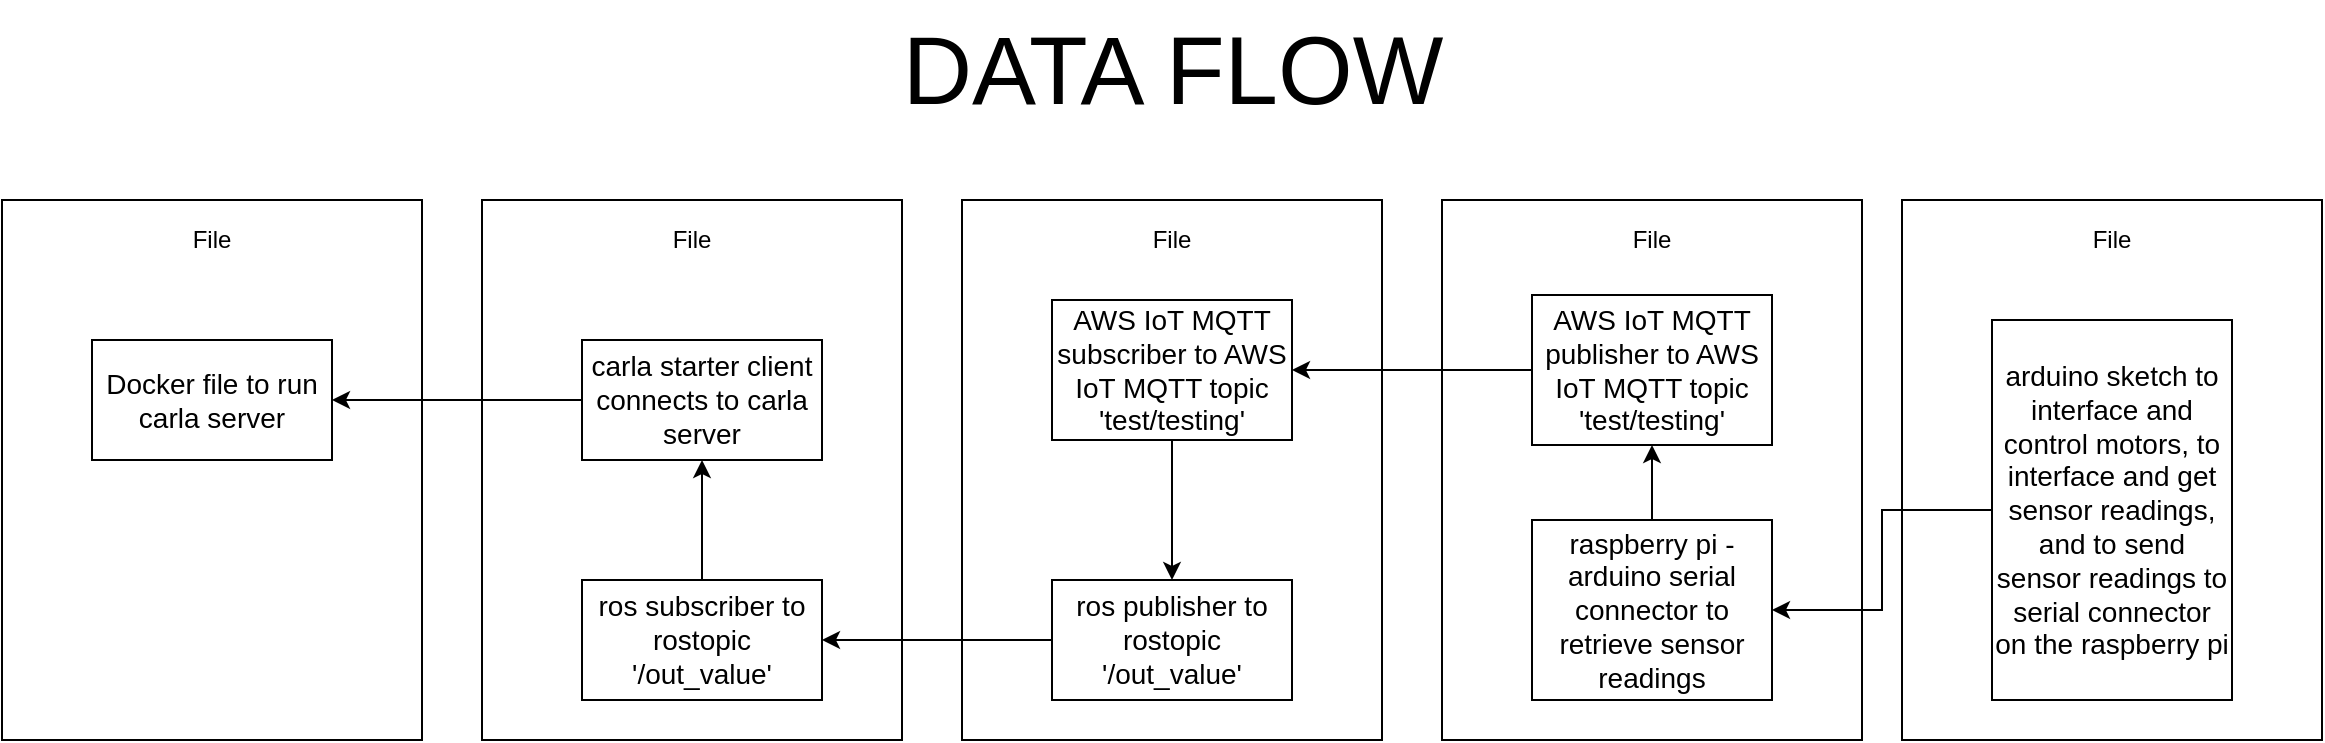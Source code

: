 <mxfile version="20.7.4" type="device"><diagram id="5WiwcqfLYMDMhCYmHZ0O" name="Page-1"><mxGraphModel dx="1602" dy="775" grid="1" gridSize="10" guides="1" tooltips="1" connect="1" arrows="1" fold="1" page="1" pageScale="1" pageWidth="850" pageHeight="1100" math="0" shadow="0"><root><mxCell id="0"/><mxCell id="1" parent="0"/><mxCell id="A__j94XxDBh0rzXeQWY4-7" value="File&lt;br&gt;&lt;br&gt;&lt;br&gt;&lt;br&gt;&lt;br&gt;&lt;br&gt;&lt;br&gt;&lt;br&gt;&lt;br&gt;&lt;br&gt;&lt;br&gt;&lt;br&gt;&lt;br&gt;&lt;br&gt;&lt;br&gt;&lt;br&gt;&lt;br&gt;" style="whiteSpace=wrap;html=1;" vertex="1" parent="1"><mxGeometry x="240" y="100" width="210" height="270" as="geometry"/></mxCell><mxCell id="A__j94XxDBh0rzXeQWY4-6" value="File&lt;br&gt;&lt;br&gt;&lt;br&gt;&lt;br&gt;&lt;br&gt;&lt;br&gt;&lt;br&gt;&lt;br&gt;&lt;br&gt;&lt;br&gt;&lt;br&gt;&lt;br&gt;&lt;br&gt;&lt;br&gt;&lt;br&gt;&lt;br&gt;&lt;br&gt;" style="whiteSpace=wrap;html=1;" vertex="1" parent="1"><mxGeometry y="100" width="210" height="270" as="geometry"/></mxCell><mxCell id="A__j94XxDBh0rzXeQWY4-1" value="&lt;font style=&quot;font-size: 14px;&quot;&gt;Docker file to run carla server&lt;/font&gt;" style="whiteSpace=wrap;html=1;" vertex="1" parent="1"><mxGeometry x="45" y="170" width="120" height="60" as="geometry"/></mxCell><mxCell id="A__j94XxDBh0rzXeQWY4-5" style="edgeStyle=orthogonalEdgeStyle;rounded=0;orthogonalLoop=1;jettySize=auto;html=1;entryX=1;entryY=0.5;entryDx=0;entryDy=0;" edge="1" parent="1" source="A__j94XxDBh0rzXeQWY4-3" target="A__j94XxDBh0rzXeQWY4-1"><mxGeometry relative="1" as="geometry"/></mxCell><mxCell id="A__j94XxDBh0rzXeQWY4-3" value="&lt;font style=&quot;font-size: 14px;&quot;&gt;carla starter client connects to carla server&lt;/font&gt;" style="whiteSpace=wrap;html=1;" vertex="1" parent="1"><mxGeometry x="290" y="170" width="120" height="60" as="geometry"/></mxCell><mxCell id="A__j94XxDBh0rzXeQWY4-10" style="edgeStyle=orthogonalEdgeStyle;rounded=0;orthogonalLoop=1;jettySize=auto;html=1;" edge="1" parent="1" source="A__j94XxDBh0rzXeQWY4-4" target="A__j94XxDBh0rzXeQWY4-3"><mxGeometry relative="1" as="geometry"/></mxCell><mxCell id="A__j94XxDBh0rzXeQWY4-4" value="&lt;font style=&quot;font-size: 14px;&quot;&gt;ros subscriber to rostopic '/out_value'&lt;/font&gt;" style="whiteSpace=wrap;html=1;" vertex="1" parent="1"><mxGeometry x="290" y="290" width="120" height="60" as="geometry"/></mxCell><mxCell id="A__j94XxDBh0rzXeQWY4-8" value="File&lt;br&gt;&lt;br&gt;&lt;br&gt;&lt;br&gt;&lt;br&gt;&lt;br&gt;&lt;br&gt;&lt;br&gt;&lt;br&gt;&lt;br&gt;&lt;br&gt;&lt;br&gt;&lt;br&gt;&lt;br&gt;&lt;br&gt;&lt;br&gt;&lt;br&gt;" style="whiteSpace=wrap;html=1;" vertex="1" parent="1"><mxGeometry x="480" y="100" width="210" height="270" as="geometry"/></mxCell><mxCell id="A__j94XxDBh0rzXeQWY4-14" style="edgeStyle=orthogonalEdgeStyle;rounded=0;orthogonalLoop=1;jettySize=auto;html=1;exitX=0;exitY=0.5;exitDx=0;exitDy=0;" edge="1" parent="1" source="A__j94XxDBh0rzXeQWY4-11" target="A__j94XxDBh0rzXeQWY4-4"><mxGeometry relative="1" as="geometry"/></mxCell><mxCell id="A__j94XxDBh0rzXeQWY4-11" value="&lt;font style=&quot;font-size: 14px;&quot;&gt;ros publisher to rostopic '/out_value'&lt;/font&gt;" style="whiteSpace=wrap;html=1;" vertex="1" parent="1"><mxGeometry x="525" y="290" width="120" height="60" as="geometry"/></mxCell><mxCell id="A__j94XxDBh0rzXeQWY4-13" style="edgeStyle=orthogonalEdgeStyle;rounded=0;orthogonalLoop=1;jettySize=auto;html=1;" edge="1" parent="1" source="A__j94XxDBh0rzXeQWY4-12" target="A__j94XxDBh0rzXeQWY4-11"><mxGeometry relative="1" as="geometry"/></mxCell><mxCell id="A__j94XxDBh0rzXeQWY4-12" value="&lt;font style=&quot;font-size: 14px;&quot;&gt;AWS IoT MQTT subscriber to AWS IoT MQTT topic 'test/testing'&lt;/font&gt;" style="whiteSpace=wrap;html=1;" vertex="1" parent="1"><mxGeometry x="525" y="150" width="120" height="70" as="geometry"/></mxCell><mxCell id="A__j94XxDBh0rzXeQWY4-15" value="File&lt;br&gt;&lt;br&gt;&lt;br&gt;&lt;br&gt;&lt;br&gt;&lt;br&gt;&lt;br&gt;&lt;br&gt;&lt;br&gt;&lt;br&gt;&lt;br&gt;&lt;br&gt;&lt;br&gt;&lt;br&gt;&lt;br&gt;&lt;br&gt;&lt;br&gt;" style="whiteSpace=wrap;html=1;" vertex="1" parent="1"><mxGeometry x="720" y="100" width="210" height="270" as="geometry"/></mxCell><mxCell id="A__j94XxDBh0rzXeQWY4-20" style="edgeStyle=orthogonalEdgeStyle;rounded=0;orthogonalLoop=1;jettySize=auto;html=1;entryX=1;entryY=0.5;entryDx=0;entryDy=0;" edge="1" parent="1" source="A__j94XxDBh0rzXeQWY4-16" target="A__j94XxDBh0rzXeQWY4-12"><mxGeometry relative="1" as="geometry"/></mxCell><mxCell id="A__j94XxDBh0rzXeQWY4-16" value="&lt;font style=&quot;font-size: 14px;&quot;&gt;AWS IoT MQTT publisher to AWS IoT MQTT topic 'test/testing'&lt;/font&gt;" style="whiteSpace=wrap;html=1;" vertex="1" parent="1"><mxGeometry x="765" y="147.5" width="120" height="75" as="geometry"/></mxCell><mxCell id="A__j94XxDBh0rzXeQWY4-21" style="edgeStyle=orthogonalEdgeStyle;rounded=0;orthogonalLoop=1;jettySize=auto;html=1;entryX=0.5;entryY=1;entryDx=0;entryDy=0;" edge="1" parent="1" source="A__j94XxDBh0rzXeQWY4-18" target="A__j94XxDBh0rzXeQWY4-16"><mxGeometry relative="1" as="geometry"/></mxCell><mxCell id="A__j94XxDBh0rzXeQWY4-18" value="&lt;font style=&quot;font-size: 14px;&quot;&gt;raspberry pi - arduino serial connector to retrieve sensor readings&lt;/font&gt;" style="whiteSpace=wrap;html=1;" vertex="1" parent="1"><mxGeometry x="765" y="260" width="120" height="90" as="geometry"/></mxCell><mxCell id="A__j94XxDBh0rzXeQWY4-23" value="File&lt;br&gt;&lt;br&gt;&lt;br&gt;&lt;br&gt;&lt;br&gt;&lt;br&gt;&lt;br&gt;&lt;br&gt;&lt;br&gt;&lt;br&gt;&lt;br&gt;&lt;br&gt;&lt;br&gt;&lt;br&gt;&lt;br&gt;&lt;br&gt;&lt;br&gt;" style="whiteSpace=wrap;html=1;" vertex="1" parent="1"><mxGeometry x="950" y="100" width="210" height="270" as="geometry"/></mxCell><mxCell id="A__j94XxDBh0rzXeQWY4-25" style="edgeStyle=orthogonalEdgeStyle;rounded=0;orthogonalLoop=1;jettySize=auto;html=1;entryX=1;entryY=0.5;entryDx=0;entryDy=0;" edge="1" parent="1" source="A__j94XxDBh0rzXeQWY4-24" target="A__j94XxDBh0rzXeQWY4-18"><mxGeometry relative="1" as="geometry"/></mxCell><mxCell id="A__j94XxDBh0rzXeQWY4-24" value="&lt;font style=&quot;font-size: 14px;&quot;&gt;arduino sketch to interface and control motors, to interface and get sensor readings, and to send sensor readings to serial connector on the raspberry pi&lt;/font&gt;" style="whiteSpace=wrap;html=1;" vertex="1" parent="1"><mxGeometry x="995" y="160" width="120" height="190" as="geometry"/></mxCell><mxCell id="A__j94XxDBh0rzXeQWY4-26" value="&lt;font style=&quot;font-size: 48px;&quot;&gt;DATA FLOW&lt;/font&gt;" style="text;html=1;align=center;verticalAlign=middle;resizable=0;points=[];autosize=1;strokeColor=none;fillColor=none;fontSize=14;" vertex="1" parent="1"><mxGeometry x="440" width="290" height="70" as="geometry"/></mxCell></root></mxGraphModel></diagram></mxfile>